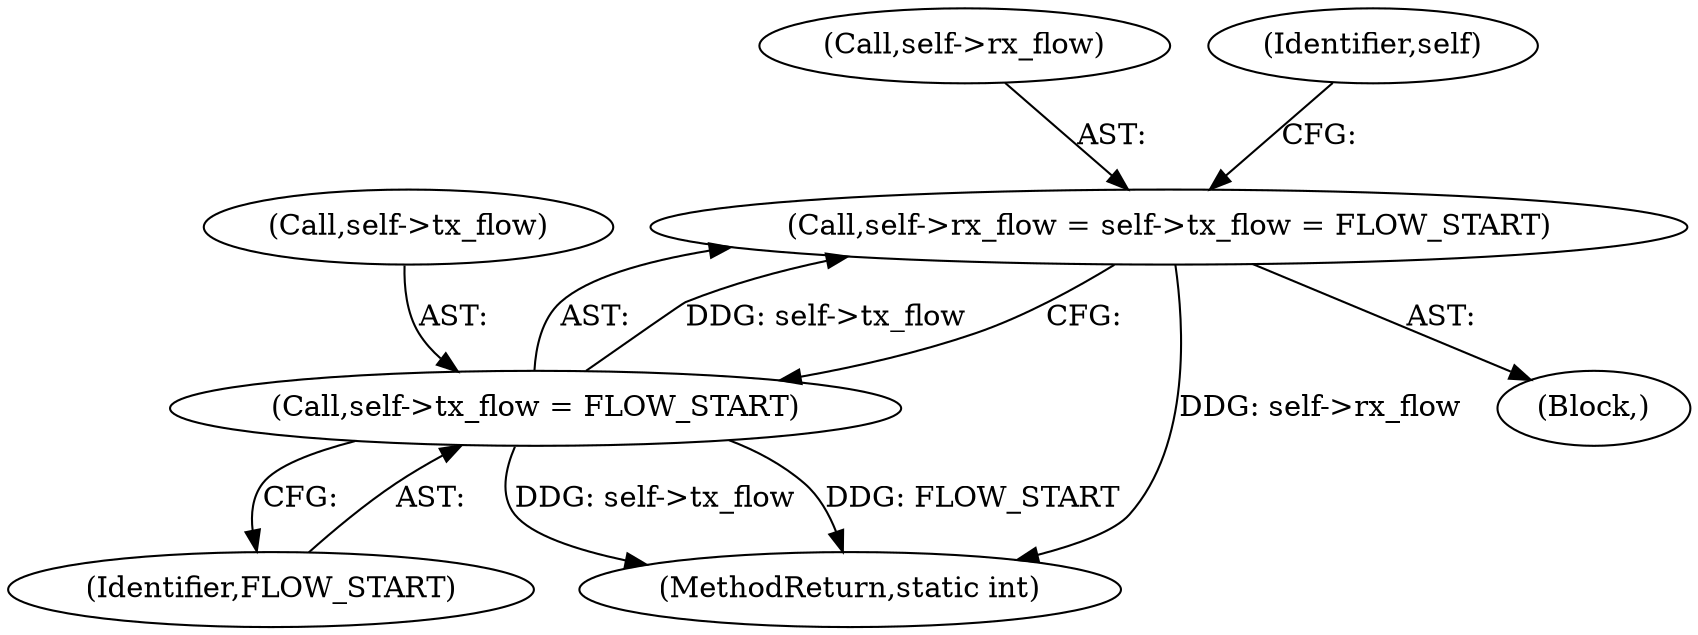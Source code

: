 digraph "0_linux_79462ad02e861803b3840cc782248c7359451cd9_3@pointer" {
"1000293" [label="(Call,self->rx_flow = self->tx_flow = FLOW_START)"];
"1000297" [label="(Call,self->tx_flow = FLOW_START)"];
"1000319" [label="(MethodReturn,static int)"];
"1000293" [label="(Call,self->rx_flow = self->tx_flow = FLOW_START)"];
"1000294" [label="(Call,self->rx_flow)"];
"1000297" [label="(Call,self->tx_flow = FLOW_START)"];
"1000117" [label="(Block,)"];
"1000304" [label="(Identifier,self)"];
"1000301" [label="(Identifier,FLOW_START)"];
"1000298" [label="(Call,self->tx_flow)"];
"1000293" -> "1000117"  [label="AST: "];
"1000293" -> "1000297"  [label="CFG: "];
"1000294" -> "1000293"  [label="AST: "];
"1000297" -> "1000293"  [label="AST: "];
"1000304" -> "1000293"  [label="CFG: "];
"1000293" -> "1000319"  [label="DDG: self->rx_flow"];
"1000297" -> "1000293"  [label="DDG: self->tx_flow"];
"1000297" -> "1000301"  [label="CFG: "];
"1000298" -> "1000297"  [label="AST: "];
"1000301" -> "1000297"  [label="AST: "];
"1000297" -> "1000319"  [label="DDG: FLOW_START"];
"1000297" -> "1000319"  [label="DDG: self->tx_flow"];
}
